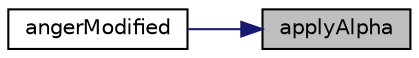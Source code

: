 digraph "applyAlpha"
{
 // LATEX_PDF_SIZE
  edge [fontname="Helvetica",fontsize="10",labelfontname="Helvetica",labelfontsize="10"];
  node [fontname="Helvetica",fontsize="10",shape=record];
  rankdir="RL";
  Node1 [label="applyAlpha",height=0.2,width=0.4,color="black", fillcolor="grey75", style="filled", fontcolor="black",tooltip=" "];
  Node1 -> Node2 [dir="back",color="midnightblue",fontsize="10",style="solid",fontname="Helvetica"];
  Node2 [label="angerModified",height=0.2,width=0.4,color="black", fillcolor="white", style="filled",URL="$positionings_8C.html#a840ce43d3f6a734cab40734bc1677322",tooltip=" "];
}

